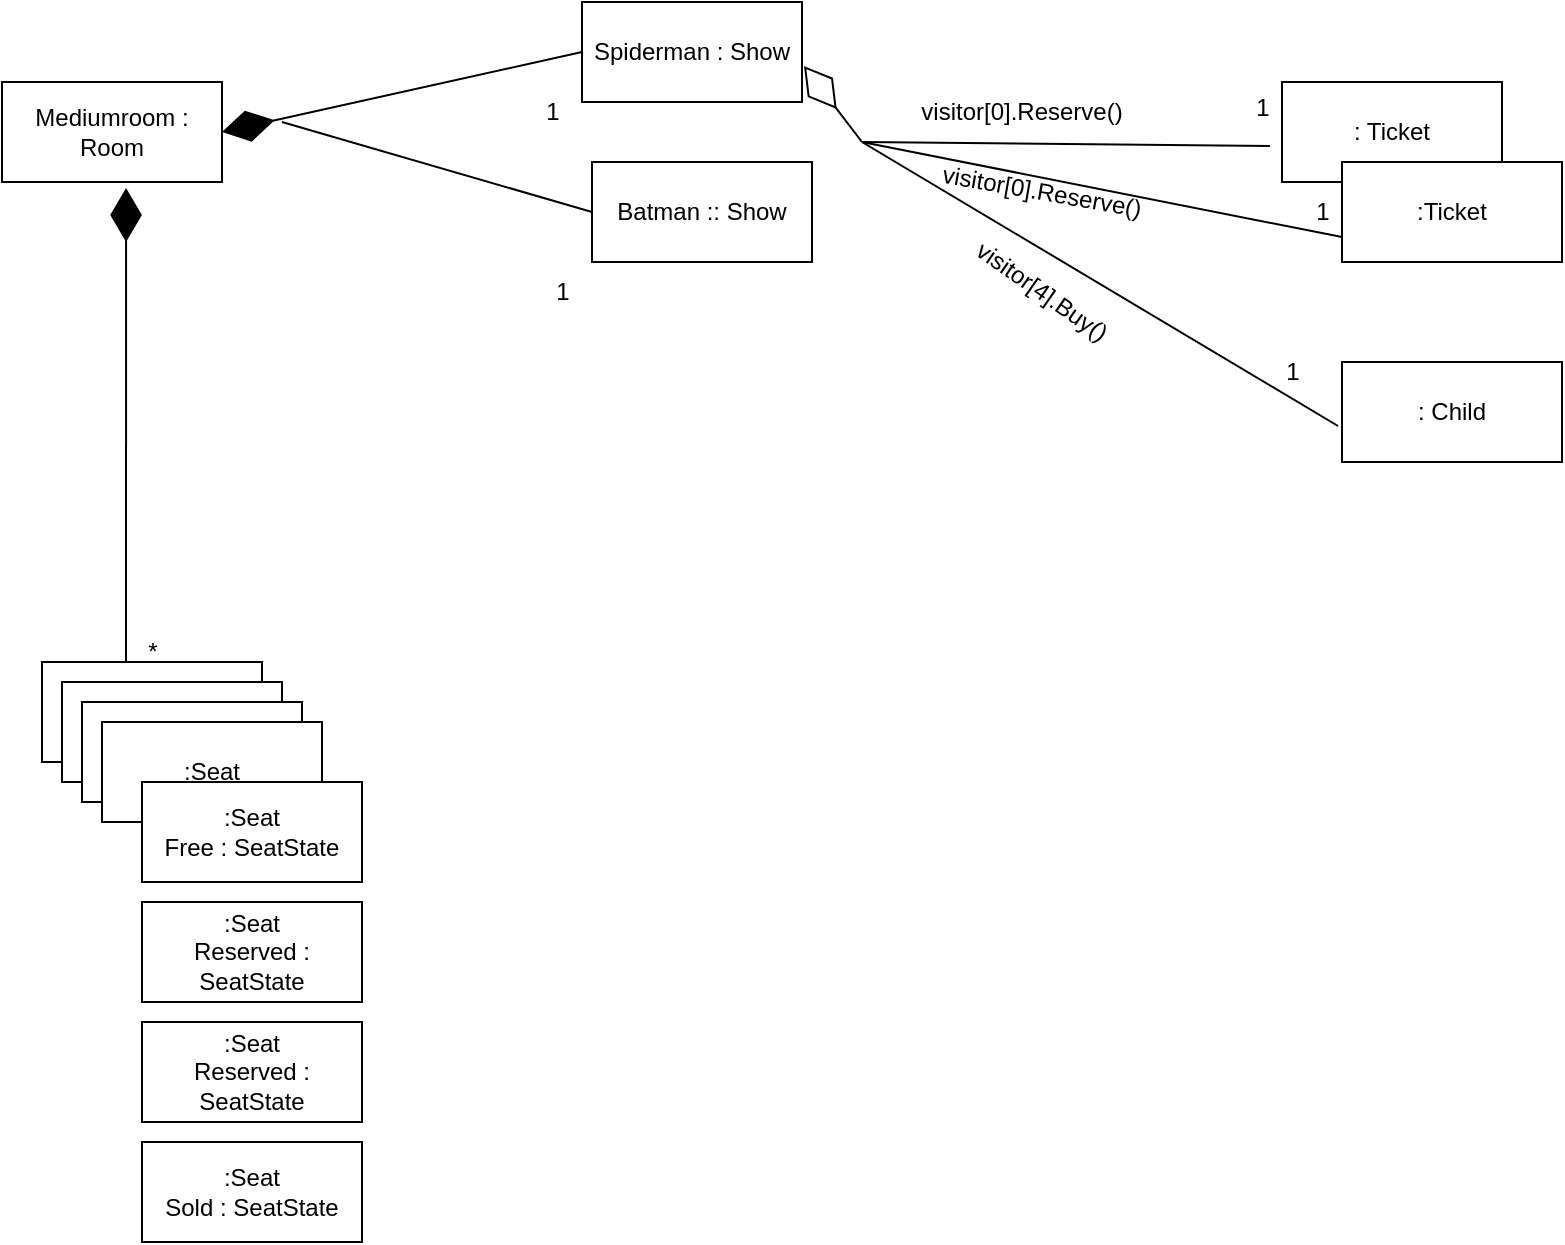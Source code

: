 <mxfile version="21.5.2" type="github">
  <diagram name="Page-1" id="6133507b-19e7-1e82-6fc7-422aa6c4b21f">
    <mxGraphModel dx="1434" dy="774" grid="1" gridSize="10" guides="1" tooltips="1" connect="1" arrows="1" fold="1" page="1" pageScale="1" pageWidth="1100" pageHeight="850" background="none" math="0" shadow="0">
      <root>
        <mxCell id="0" />
        <mxCell id="1" parent="0" />
        <mxCell id="nESHbapqI25ROE8QuuqQ-1" value="Mediumroom : Room" style="html=1;whiteSpace=wrap;" vertex="1" parent="1">
          <mxGeometry x="70" y="70" width="110" height="50" as="geometry" />
        </mxCell>
        <mxCell id="nESHbapqI25ROE8QuuqQ-2" value="" style="endArrow=diamondThin;endFill=1;endSize=24;html=1;rounded=0;entryX=1;entryY=0.5;entryDx=0;entryDy=0;exitX=0;exitY=0.5;exitDx=0;exitDy=0;" edge="1" parent="1" source="nESHbapqI25ROE8QuuqQ-3" target="nESHbapqI25ROE8QuuqQ-1">
          <mxGeometry width="160" relative="1" as="geometry">
            <mxPoint x="470" y="400" as="sourcePoint" />
            <mxPoint x="630" y="400" as="targetPoint" />
          </mxGeometry>
        </mxCell>
        <mxCell id="nESHbapqI25ROE8QuuqQ-3" value="Spiderman : Show" style="html=1;whiteSpace=wrap;" vertex="1" parent="1">
          <mxGeometry x="360" y="30" width="110" height="50" as="geometry" />
        </mxCell>
        <mxCell id="nESHbapqI25ROE8QuuqQ-4" value="Batman :: Show" style="html=1;whiteSpace=wrap;" vertex="1" parent="1">
          <mxGeometry x="365" y="110" width="110" height="50" as="geometry" />
        </mxCell>
        <mxCell id="nESHbapqI25ROE8QuuqQ-5" value="" style="endArrow=none;html=1;rounded=0;entryX=0;entryY=0.5;entryDx=0;entryDy=0;" edge="1" parent="1" target="nESHbapqI25ROE8QuuqQ-4">
          <mxGeometry width="50" height="50" relative="1" as="geometry">
            <mxPoint x="210" y="90" as="sourcePoint" />
            <mxPoint x="570" y="380" as="targetPoint" />
            <Array as="points" />
          </mxGeometry>
        </mxCell>
        <mxCell id="nESHbapqI25ROE8QuuqQ-6" value="1" style="text;html=1;align=center;verticalAlign=middle;resizable=0;points=[];autosize=1;strokeColor=none;fillColor=none;" vertex="1" parent="1">
          <mxGeometry x="335" y="160" width="30" height="30" as="geometry" />
        </mxCell>
        <mxCell id="nESHbapqI25ROE8QuuqQ-7" value="1" style="text;html=1;align=center;verticalAlign=middle;resizable=0;points=[];autosize=1;strokeColor=none;fillColor=none;" vertex="1" parent="1">
          <mxGeometry x="330" y="70" width="30" height="30" as="geometry" />
        </mxCell>
        <mxCell id="nESHbapqI25ROE8QuuqQ-8" value=": Ticket" style="html=1;whiteSpace=wrap;" vertex="1" parent="1">
          <mxGeometry x="710" y="70" width="110" height="50" as="geometry" />
        </mxCell>
        <mxCell id="nESHbapqI25ROE8QuuqQ-9" value=":Ticket" style="html=1;whiteSpace=wrap;" vertex="1" parent="1">
          <mxGeometry x="740" y="110" width="110" height="50" as="geometry" />
        </mxCell>
        <mxCell id="nESHbapqI25ROE8QuuqQ-10" value=": Child" style="html=1;whiteSpace=wrap;" vertex="1" parent="1">
          <mxGeometry x="740" y="210" width="110" height="50" as="geometry" />
        </mxCell>
        <mxCell id="nESHbapqI25ROE8QuuqQ-15" value="" style="endArrow=none;html=1;rounded=0;entryX=0;entryY=0.75;entryDx=0;entryDy=0;" edge="1" parent="1" target="nESHbapqI25ROE8QuuqQ-9">
          <mxGeometry width="50" height="50" relative="1" as="geometry">
            <mxPoint x="500" y="100" as="sourcePoint" />
            <mxPoint x="560" y="230" as="targetPoint" />
          </mxGeometry>
        </mxCell>
        <mxCell id="nESHbapqI25ROE8QuuqQ-16" value="" style="endArrow=none;html=1;rounded=0;entryX=-0.018;entryY=0.64;entryDx=0;entryDy=0;entryPerimeter=0;" edge="1" parent="1" target="nESHbapqI25ROE8QuuqQ-10">
          <mxGeometry width="50" height="50" relative="1" as="geometry">
            <mxPoint x="500" y="100" as="sourcePoint" />
            <mxPoint x="660" y="180" as="targetPoint" />
          </mxGeometry>
        </mxCell>
        <mxCell id="nESHbapqI25ROE8QuuqQ-18" value="visitor[0].Reserve()" style="text;html=1;strokeColor=none;fillColor=none;align=center;verticalAlign=middle;whiteSpace=wrap;rounded=0;" vertex="1" parent="1">
          <mxGeometry x="550" y="70" width="60" height="30" as="geometry" />
        </mxCell>
        <mxCell id="nESHbapqI25ROE8QuuqQ-19" value="visitor[0].Reserve()" style="text;html=1;strokeColor=none;fillColor=none;align=center;verticalAlign=middle;whiteSpace=wrap;rounded=0;rotation=10;" vertex="1" parent="1">
          <mxGeometry x="560" y="110" width="60" height="30" as="geometry" />
        </mxCell>
        <mxCell id="nESHbapqI25ROE8QuuqQ-20" value="1" style="text;html=1;align=center;verticalAlign=middle;resizable=0;points=[];autosize=1;strokeColor=none;fillColor=none;" vertex="1" parent="1">
          <mxGeometry x="685" y="68" width="30" height="30" as="geometry" />
        </mxCell>
        <mxCell id="nESHbapqI25ROE8QuuqQ-21" value="1" style="text;html=1;align=center;verticalAlign=middle;resizable=0;points=[];autosize=1;strokeColor=none;fillColor=none;" vertex="1" parent="1">
          <mxGeometry x="715" y="120" width="30" height="30" as="geometry" />
        </mxCell>
        <mxCell id="nESHbapqI25ROE8QuuqQ-23" value="visitor[4].Buy()" style="text;html=1;strokeColor=none;fillColor=none;align=center;verticalAlign=middle;whiteSpace=wrap;rounded=0;rotation=35;" vertex="1" parent="1">
          <mxGeometry x="560" y="160" width="60" height="30" as="geometry" />
        </mxCell>
        <mxCell id="nESHbapqI25ROE8QuuqQ-25" value="" style="endArrow=none;html=1;rounded=0;entryX=-0.055;entryY=0.64;entryDx=0;entryDy=0;entryPerimeter=0;" edge="1" parent="1" target="nESHbapqI25ROE8QuuqQ-8">
          <mxGeometry width="50" height="50" relative="1" as="geometry">
            <mxPoint x="500" y="100" as="sourcePoint" />
            <mxPoint x="560" y="230" as="targetPoint" />
          </mxGeometry>
        </mxCell>
        <mxCell id="nESHbapqI25ROE8QuuqQ-26" value="" style="endArrow=diamondThin;endFill=0;endSize=24;html=1;rounded=0;entryX=1.009;entryY=0.64;entryDx=0;entryDy=0;entryPerimeter=0;" edge="1" parent="1" target="nESHbapqI25ROE8QuuqQ-3">
          <mxGeometry width="160" relative="1" as="geometry">
            <mxPoint x="500" y="100" as="sourcePoint" />
            <mxPoint x="620" y="260" as="targetPoint" />
          </mxGeometry>
        </mxCell>
        <mxCell id="nESHbapqI25ROE8QuuqQ-28" value="1" style="text;html=1;align=center;verticalAlign=middle;resizable=0;points=[];autosize=1;strokeColor=none;fillColor=none;" vertex="1" parent="1">
          <mxGeometry x="700" y="200" width="30" height="30" as="geometry" />
        </mxCell>
        <mxCell id="nESHbapqI25ROE8QuuqQ-29" value="" style="endArrow=diamondThin;endFill=1;endSize=24;html=1;rounded=0;entryX=0.564;entryY=1.06;entryDx=0;entryDy=0;entryPerimeter=0;" edge="1" parent="1" target="nESHbapqI25ROE8QuuqQ-1">
          <mxGeometry width="160" relative="1" as="geometry">
            <mxPoint x="132" y="360" as="sourcePoint" />
            <mxPoint x="620" y="260" as="targetPoint" />
          </mxGeometry>
        </mxCell>
        <mxCell id="nESHbapqI25ROE8QuuqQ-30" value=":Seat" style="html=1;whiteSpace=wrap;" vertex="1" parent="1">
          <mxGeometry x="90" y="360" width="110" height="50" as="geometry" />
        </mxCell>
        <mxCell id="nESHbapqI25ROE8QuuqQ-35" value=":Seat" style="html=1;whiteSpace=wrap;" vertex="1" parent="1">
          <mxGeometry x="100" y="370" width="110" height="50" as="geometry" />
        </mxCell>
        <mxCell id="nESHbapqI25ROE8QuuqQ-36" value=":Seat" style="html=1;whiteSpace=wrap;" vertex="1" parent="1">
          <mxGeometry x="110" y="380" width="110" height="50" as="geometry" />
        </mxCell>
        <mxCell id="nESHbapqI25ROE8QuuqQ-37" value=":Seat" style="html=1;whiteSpace=wrap;" vertex="1" parent="1">
          <mxGeometry x="120" y="390" width="110" height="50" as="geometry" />
        </mxCell>
        <mxCell id="nESHbapqI25ROE8QuuqQ-38" value=":Seat&lt;br&gt;Free : SeatState" style="html=1;whiteSpace=wrap;" vertex="1" parent="1">
          <mxGeometry x="140" y="420" width="110" height="50" as="geometry" />
        </mxCell>
        <mxCell id="nESHbapqI25ROE8QuuqQ-39" value=":Seat&lt;br&gt;Reserved : SeatState" style="html=1;whiteSpace=wrap;" vertex="1" parent="1">
          <mxGeometry x="140" y="480" width="110" height="50" as="geometry" />
        </mxCell>
        <mxCell id="nESHbapqI25ROE8QuuqQ-40" value="*" style="text;html=1;align=center;verticalAlign=middle;resizable=0;points=[];autosize=1;strokeColor=none;fillColor=none;" vertex="1" parent="1">
          <mxGeometry x="130" y="340" width="30" height="30" as="geometry" />
        </mxCell>
        <mxCell id="nESHbapqI25ROE8QuuqQ-42" value="&lt;div&gt;:Seat&lt;/div&gt;Sold : SeatState" style="html=1;whiteSpace=wrap;" vertex="1" parent="1">
          <mxGeometry x="140" y="600" width="110" height="50" as="geometry" />
        </mxCell>
        <mxCell id="nESHbapqI25ROE8QuuqQ-43" value=":Seat&lt;br&gt;Reserved : SeatState" style="html=1;whiteSpace=wrap;" vertex="1" parent="1">
          <mxGeometry x="140" y="540" width="110" height="50" as="geometry" />
        </mxCell>
      </root>
    </mxGraphModel>
  </diagram>
</mxfile>
